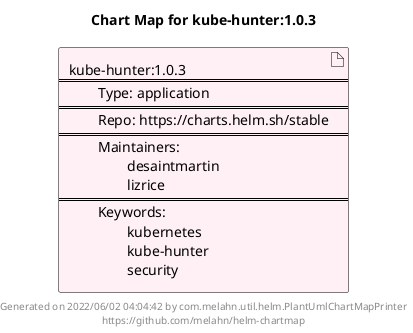 @startuml
skinparam linetype ortho
skinparam backgroundColor white
skinparam usecaseBorderColor black
skinparam usecaseArrowColor LightSlateGray
skinparam artifactBorderColor black
skinparam artifactArrowColor LightSlateGray

title Chart Map for kube-hunter:1.0.3

'There is one referenced Helm Chart
artifact "kube-hunter:1.0.3\n====\n\tType: application\n====\n\tRepo: https://charts.helm.sh/stable\n====\n\tMaintainers: \n\t\tdesaintmartin\n\t\tlizrice\n====\n\tKeywords: \n\t\tkubernetes\n\t\tkube-hunter\n\t\tsecurity" as kube_hunter_1_0_3 #LavenderBlush

'There are 0 referenced Docker Images

'Chart Dependencies

center footer Generated on 2022/06/02 04:04:42 by com.melahn.util.helm.PlantUmlChartMapPrinter\nhttps://github.com/melahn/helm-chartmap
@enduml
